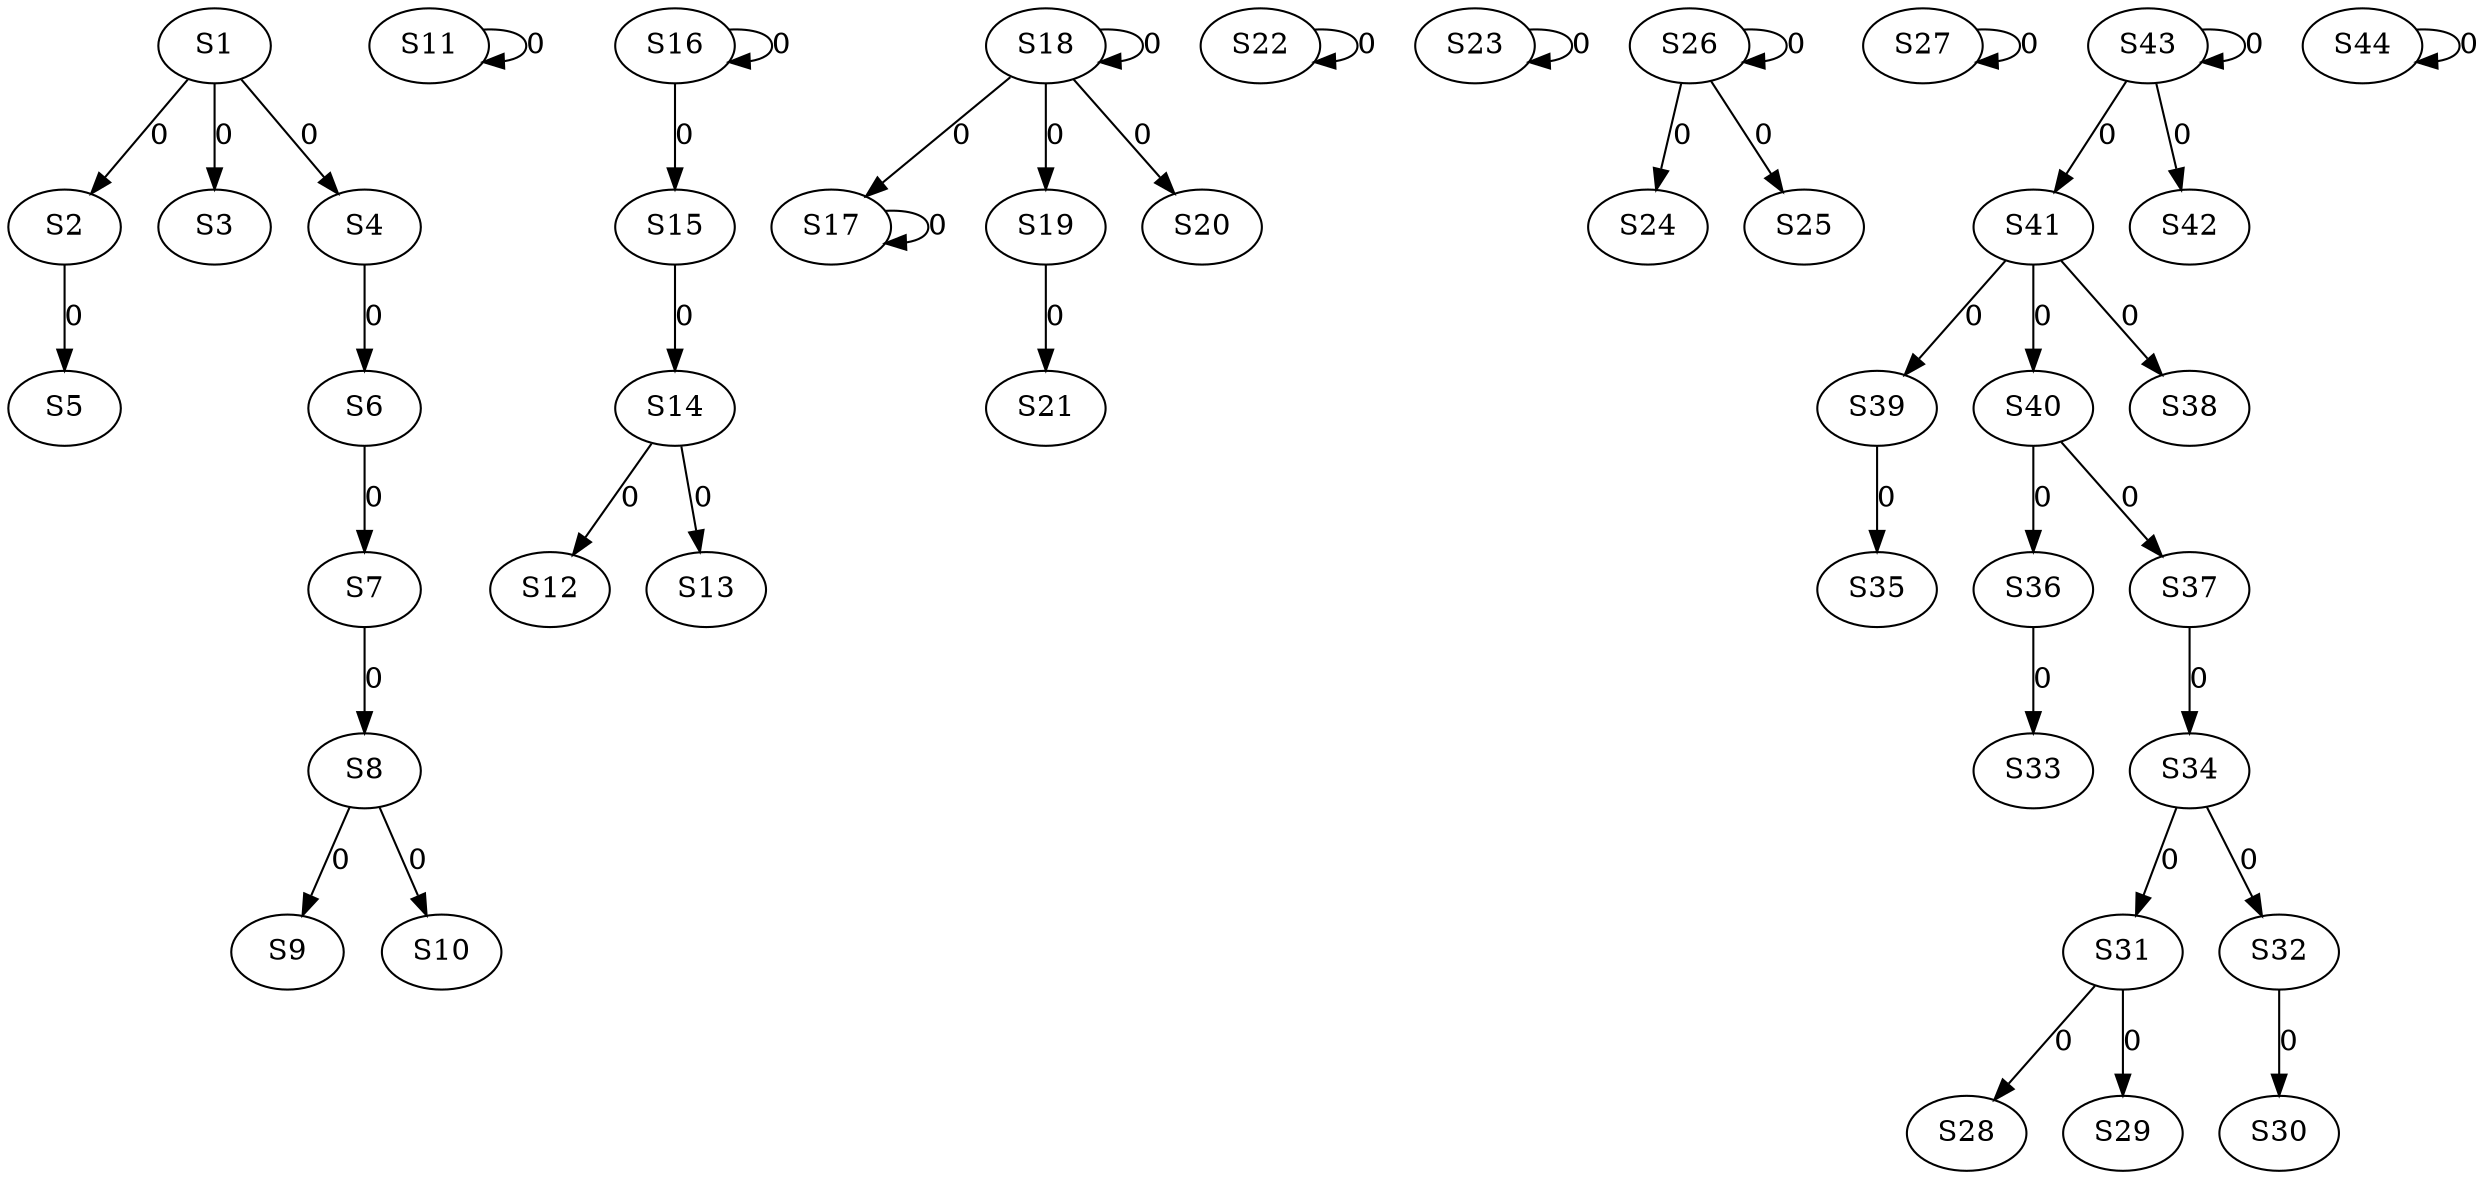 strict digraph {
	S1 -> S2 [ label = 0 ];
	S1 -> S3 [ label = 0 ];
	S1 -> S4 [ label = 0 ];
	S2 -> S5 [ label = 0 ];
	S4 -> S6 [ label = 0 ];
	S6 -> S7 [ label = 0 ];
	S7 -> S8 [ label = 0 ];
	S8 -> S9 [ label = 0 ];
	S8 -> S10 [ label = 0 ];
	S11 -> S11 [ label = 0 ];
	S14 -> S12 [ label = 0 ];
	S14 -> S13 [ label = 0 ];
	S15 -> S14 [ label = 0 ];
	S16 -> S15 [ label = 0 ];
	S16 -> S16 [ label = 0 ];
	S17 -> S17 [ label = 0 ];
	S18 -> S18 [ label = 0 ];
	S18 -> S19 [ label = 0 ];
	S18 -> S20 [ label = 0 ];
	S19 -> S21 [ label = 0 ];
	S22 -> S22 [ label = 0 ];
	S23 -> S23 [ label = 0 ];
	S26 -> S24 [ label = 0 ];
	S26 -> S25 [ label = 0 ];
	S26 -> S26 [ label = 0 ];
	S27 -> S27 [ label = 0 ];
	S31 -> S28 [ label = 0 ];
	S31 -> S29 [ label = 0 ];
	S32 -> S30 [ label = 0 ];
	S34 -> S31 [ label = 0 ];
	S34 -> S32 [ label = 0 ];
	S36 -> S33 [ label = 0 ];
	S37 -> S34 [ label = 0 ];
	S39 -> S35 [ label = 0 ];
	S40 -> S36 [ label = 0 ];
	S40 -> S37 [ label = 0 ];
	S41 -> S38 [ label = 0 ];
	S41 -> S39 [ label = 0 ];
	S41 -> S40 [ label = 0 ];
	S43 -> S41 [ label = 0 ];
	S43 -> S42 [ label = 0 ];
	S43 -> S43 [ label = 0 ];
	S44 -> S44 [ label = 0 ];
	S18 -> S17 [ label = 0 ];
}